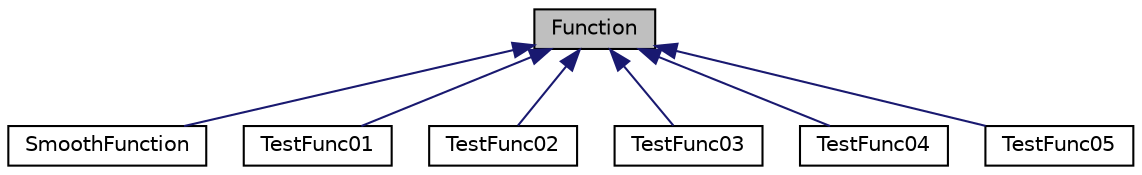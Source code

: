 digraph "Function"
{
  edge [fontname="Helvetica",fontsize="10",labelfontname="Helvetica",labelfontsize="10"];
  node [fontname="Helvetica",fontsize="10",shape=record];
  Node0 [label="Function",height=0.2,width=0.4,color="black", fillcolor="grey75", style="filled", fontcolor="black"];
  Node0 -> Node1 [dir="back",color="midnightblue",fontsize="10",style="solid"];
  Node1 [label="SmoothFunction",height=0.2,width=0.4,color="black", fillcolor="white", style="filled",URL="$class_smooth_function.html"];
  Node0 -> Node2 [dir="back",color="midnightblue",fontsize="10",style="solid"];
  Node2 [label="TestFunc01",height=0.2,width=0.4,color="black", fillcolor="white", style="filled",URL="$class_test_func01.html"];
  Node0 -> Node3 [dir="back",color="midnightblue",fontsize="10",style="solid"];
  Node3 [label="TestFunc02",height=0.2,width=0.4,color="black", fillcolor="white", style="filled",URL="$class_test_func02.html"];
  Node0 -> Node4 [dir="back",color="midnightblue",fontsize="10",style="solid"];
  Node4 [label="TestFunc03",height=0.2,width=0.4,color="black", fillcolor="white", style="filled",URL="$class_test_func03.html"];
  Node0 -> Node5 [dir="back",color="midnightblue",fontsize="10",style="solid"];
  Node5 [label="TestFunc04",height=0.2,width=0.4,color="black", fillcolor="white", style="filled",URL="$class_test_func04.html"];
  Node0 -> Node6 [dir="back",color="midnightblue",fontsize="10",style="solid"];
  Node6 [label="TestFunc05",height=0.2,width=0.4,color="black", fillcolor="white", style="filled",URL="$class_test_func05.html"];
}
